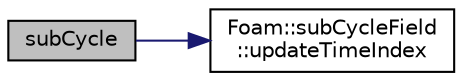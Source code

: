 digraph "subCycle"
{
  bgcolor="transparent";
  edge [fontname="Helvetica",fontsize="10",labelfontname="Helvetica",labelfontsize="10"];
  node [fontname="Helvetica",fontsize="10",shape=record];
  rankdir="LR";
  Node1 [label="subCycle",height=0.2,width=0.4,color="black", fillcolor="grey75", style="filled", fontcolor="black"];
  Node1 -> Node2 [color="midnightblue",fontsize="10",style="solid",fontname="Helvetica"];
  Node2 [label="Foam::subCycleField\l::updateTimeIndex",height=0.2,width=0.4,color="black",URL="$a02459.html#a2aeaf6e50148c439a323768878819794",tooltip="Correct the time index of the field to correspond to. "];
}
